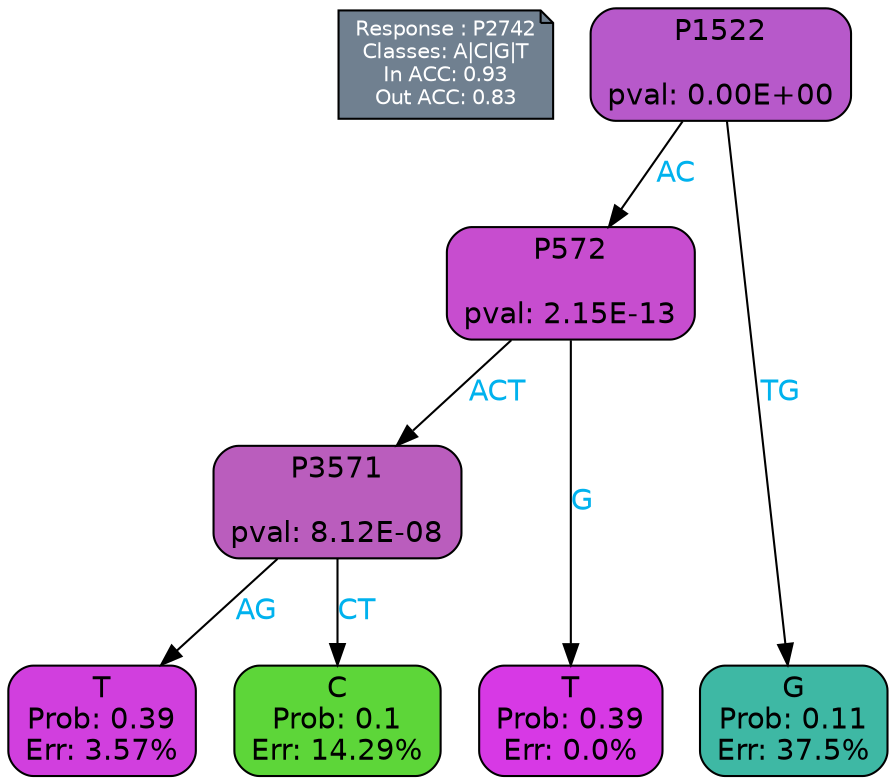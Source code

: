 digraph Tree {
node [shape=box, style="filled, rounded", color="black", fontname=helvetica] ;
graph [ranksep=equally, splines=polylines, bgcolor=transparent, dpi=600] ;
edge [fontname=helvetica] ;
LEGEND [label="Response : P2742
Classes: A|C|G|T
In ACC: 0.93
Out ACC: 0.83
",shape=note,align=left,style=filled,fillcolor="slategray",fontcolor="white",fontsize=10];1 [label="P1522

pval: 0.00E+00", fillcolor="#b759ca"] ;
2 [label="P572

pval: 2.15E-13", fillcolor="#c74dcf"] ;
3 [label="P3571

pval: 8.12E-08", fillcolor="#ba5dbd"] ;
4 [label="T
Prob: 0.39
Err: 3.57%", fillcolor="#d13fde"] ;
5 [label="C
Prob: 0.1
Err: 14.29%", fillcolor="#5dd639"] ;
6 [label="T
Prob: 0.39
Err: 0.0%", fillcolor="#d739e5"] ;
7 [label="G
Prob: 0.11
Err: 37.5%", fillcolor="#3eb8a4"] ;
1 -> 2 [label="AC",fontcolor=deepskyblue2] ;
1 -> 7 [label="TG",fontcolor=deepskyblue2] ;
2 -> 3 [label="ACT",fontcolor=deepskyblue2] ;
2 -> 6 [label="G",fontcolor=deepskyblue2] ;
3 -> 4 [label="AG",fontcolor=deepskyblue2] ;
3 -> 5 [label="CT",fontcolor=deepskyblue2] ;
{rank = same; 4;5;6;7;}{rank = same; LEGEND;1;}}